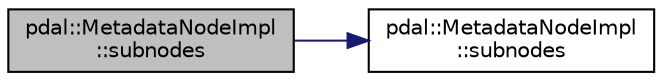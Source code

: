 digraph "pdal::MetadataNodeImpl::subnodes"
{
  edge [fontname="Helvetica",fontsize="10",labelfontname="Helvetica",labelfontsize="10"];
  node [fontname="Helvetica",fontsize="10",shape=record];
  rankdir="LR";
  Node1 [label="pdal::MetadataNodeImpl\l::subnodes",height=0.2,width=0.4,color="black", fillcolor="grey75", style="filled", fontcolor="black"];
  Node1 -> Node2 [color="midnightblue",fontsize="10",style="solid",fontname="Helvetica"];
  Node2 [label="pdal::MetadataNodeImpl\l::subnodes",height=0.2,width=0.4,color="black", fillcolor="white", style="filled",URL="$classpdal_1_1MetadataNodeImpl.html#a8b52193552c91fbe81d00806df51e676"];
}
